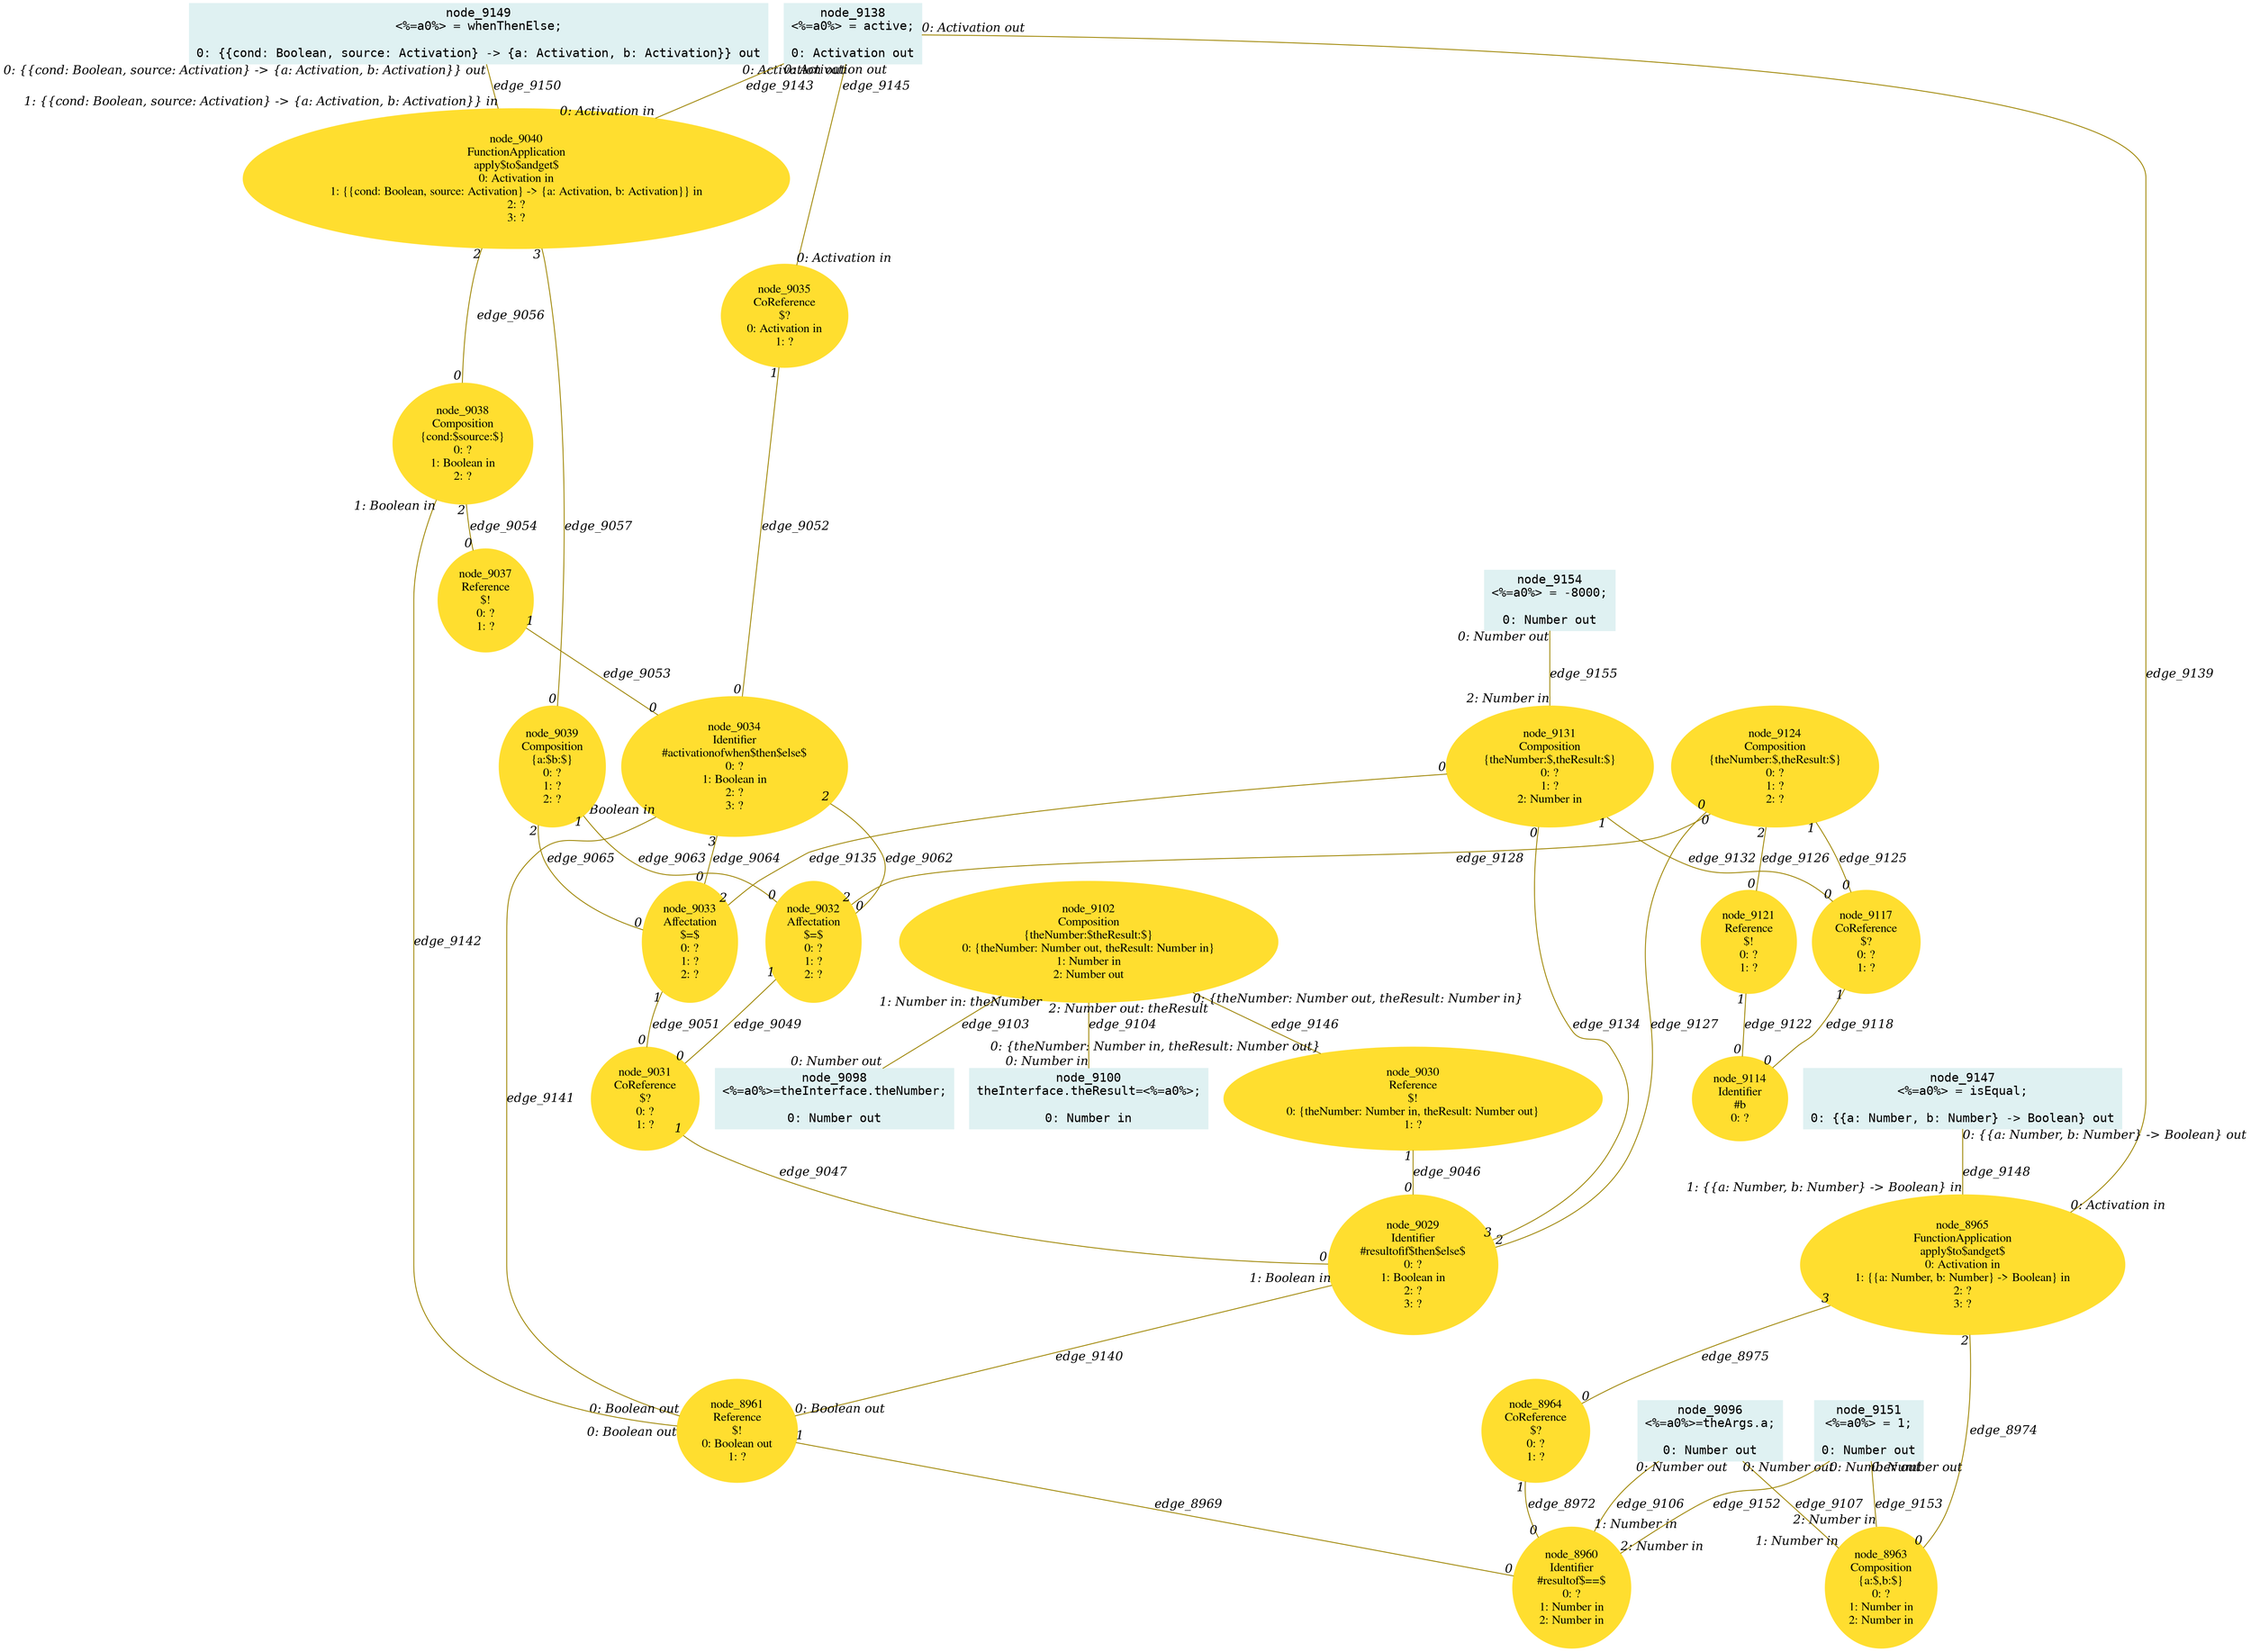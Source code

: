 digraph g{node_8960 [shape="ellipse", style="filled", color="#ffde2f", fontname="Times", label="node_8960
Identifier
#resultof$==$
0: ?
1: Number in
2: Number in" ]
node_8961 [shape="ellipse", style="filled", color="#ffde2f", fontname="Times", label="node_8961
Reference
$!
0: Boolean out
1: ?" ]
node_8963 [shape="ellipse", style="filled", color="#ffde2f", fontname="Times", label="node_8963
Composition
{a:$,b:$}
0: ?
1: Number in
2: Number in" ]
node_8964 [shape="ellipse", style="filled", color="#ffde2f", fontname="Times", label="node_8964
CoReference
$?
0: ?
1: ?" ]
node_8965 [shape="ellipse", style="filled", color="#ffde2f", fontname="Times", label="node_8965
FunctionApplication
apply$to$andget$
0: Activation in
1: {{a: Number, b: Number} -> Boolean} in
2: ?
3: ?" ]
node_9029 [shape="ellipse", style="filled", color="#ffde2f", fontname="Times", label="node_9029
Identifier
#resultofif$then$else$
0: ?
1: Boolean in
2: ?
3: ?" ]
node_9030 [shape="ellipse", style="filled", color="#ffde2f", fontname="Times", label="node_9030
Reference
$!
0: {theNumber: Number in, theResult: Number out}
1: ?" ]
node_9031 [shape="ellipse", style="filled", color="#ffde2f", fontname="Times", label="node_9031
CoReference
$?
0: ?
1: ?" ]
node_9032 [shape="ellipse", style="filled", color="#ffde2f", fontname="Times", label="node_9032
Affectation
$=$
0: ?
1: ?
2: ?" ]
node_9033 [shape="ellipse", style="filled", color="#ffde2f", fontname="Times", label="node_9033
Affectation
$=$
0: ?
1: ?
2: ?" ]
node_9034 [shape="ellipse", style="filled", color="#ffde2f", fontname="Times", label="node_9034
Identifier
#activationofwhen$then$else$
0: ?
1: Boolean in
2: ?
3: ?" ]
node_9035 [shape="ellipse", style="filled", color="#ffde2f", fontname="Times", label="node_9035
CoReference
$?
0: Activation in
1: ?" ]
node_9037 [shape="ellipse", style="filled", color="#ffde2f", fontname="Times", label="node_9037
Reference
$!
0: ?
1: ?" ]
node_9038 [shape="ellipse", style="filled", color="#ffde2f", fontname="Times", label="node_9038
Composition
{cond:$source:$}
0: ?
1: Boolean in
2: ?" ]
node_9039 [shape="ellipse", style="filled", color="#ffde2f", fontname="Times", label="node_9039
Composition
{a:$b:$}
0: ?
1: ?
2: ?" ]
node_9040 [shape="ellipse", style="filled", color="#ffde2f", fontname="Times", label="node_9040
FunctionApplication
apply$to$andget$
0: Activation in
1: {{cond: Boolean, source: Activation} -> {a: Activation, b: Activation}} in
2: ?
3: ?" ]
node_9096 [shape="box", style="filled", color="#dff1f2", fontname="Courier", label="node_9096
<%=a0%>=theArgs.a;

0: Number out" ]
node_9098 [shape="box", style="filled", color="#dff1f2", fontname="Courier", label="node_9098
<%=a0%>=theInterface.theNumber;

0: Number out" ]
node_9100 [shape="box", style="filled", color="#dff1f2", fontname="Courier", label="node_9100
theInterface.theResult=<%=a0%>;

0: Number in" ]
node_9102 [shape="ellipse", style="filled", color="#ffde2f", fontname="Times", label="node_9102
Composition
{theNumber:$theResult:$}
0: {theNumber: Number out, theResult: Number in}
1: Number in
2: Number out" ]
node_9114 [shape="ellipse", style="filled", color="#ffde2f", fontname="Times", label="node_9114
Identifier
#b
0: ?" ]
node_9117 [shape="ellipse", style="filled", color="#ffde2f", fontname="Times", label="node_9117
CoReference
$?
0: ?
1: ?" ]
node_9121 [shape="ellipse", style="filled", color="#ffde2f", fontname="Times", label="node_9121
Reference
$!
0: ?
1: ?" ]
node_9124 [shape="ellipse", style="filled", color="#ffde2f", fontname="Times", label="node_9124
Composition
{theNumber:$,theResult:$}
0: ?
1: ?
2: ?" ]
node_9131 [shape="ellipse", style="filled", color="#ffde2f", fontname="Times", label="node_9131
Composition
{theNumber:$,theResult:$}
0: ?
1: ?
2: Number in" ]
node_9138 [shape="box", style="filled", color="#dff1f2", fontname="Courier", label="node_9138
<%=a0%> = active;

0: Activation out" ]
node_9147 [shape="box", style="filled", color="#dff1f2", fontname="Courier", label="node_9147
<%=a0%> = isEqual;

0: {{a: Number, b: Number} -> Boolean} out" ]
node_9149 [shape="box", style="filled", color="#dff1f2", fontname="Courier", label="node_9149
<%=a0%> = whenThenElse;

0: {{cond: Boolean, source: Activation} -> {a: Activation, b: Activation}} out" ]
node_9151 [shape="box", style="filled", color="#dff1f2", fontname="Courier", label="node_9151
<%=a0%> = 1;

0: Number out" ]
node_9154 [shape="box", style="filled", color="#dff1f2", fontname="Courier", label="node_9154
<%=a0%> = -8000;

0: Number out" ]
node_8961 -> node_8960 [dir=none, arrowHead=none, fontname="Times-Italic", arrowsize=1, color="#9d8400", label="edge_8969",  headlabel="0", taillabel="1" ]
node_8964 -> node_8960 [dir=none, arrowHead=none, fontname="Times-Italic", arrowsize=1, color="#9d8400", label="edge_8972",  headlabel="0", taillabel="1" ]
node_8965 -> node_8963 [dir=none, arrowHead=none, fontname="Times-Italic", arrowsize=1, color="#9d8400", label="edge_8974",  headlabel="0", taillabel="2" ]
node_8965 -> node_8964 [dir=none, arrowHead=none, fontname="Times-Italic", arrowsize=1, color="#9d8400", label="edge_8975",  headlabel="0", taillabel="3" ]
node_9030 -> node_9029 [dir=none, arrowHead=none, fontname="Times-Italic", arrowsize=1, color="#9d8400", label="edge_9046",  headlabel="0", taillabel="1" ]
node_9031 -> node_9029 [dir=none, arrowHead=none, fontname="Times-Italic", arrowsize=1, color="#9d8400", label="edge_9047",  headlabel="0", taillabel="1" ]
node_9032 -> node_9031 [dir=none, arrowHead=none, fontname="Times-Italic", arrowsize=1, color="#9d8400", label="edge_9049",  headlabel="0", taillabel="1" ]
node_9033 -> node_9031 [dir=none, arrowHead=none, fontname="Times-Italic", arrowsize=1, color="#9d8400", label="edge_9051",  headlabel="0", taillabel="1" ]
node_9035 -> node_9034 [dir=none, arrowHead=none, fontname="Times-Italic", arrowsize=1, color="#9d8400", label="edge_9052",  headlabel="0", taillabel="1" ]
node_9037 -> node_9034 [dir=none, arrowHead=none, fontname="Times-Italic", arrowsize=1, color="#9d8400", label="edge_9053",  headlabel="0", taillabel="1" ]
node_9038 -> node_9037 [dir=none, arrowHead=none, fontname="Times-Italic", arrowsize=1, color="#9d8400", label="edge_9054",  headlabel="0", taillabel="2" ]
node_9040 -> node_9038 [dir=none, arrowHead=none, fontname="Times-Italic", arrowsize=1, color="#9d8400", label="edge_9056",  headlabel="0", taillabel="2" ]
node_9040 -> node_9039 [dir=none, arrowHead=none, fontname="Times-Italic", arrowsize=1, color="#9d8400", label="edge_9057",  headlabel="0", taillabel="3" ]
node_9034 -> node_9032 [dir=none, arrowHead=none, fontname="Times-Italic", arrowsize=1, color="#9d8400", label="edge_9062",  headlabel="0", taillabel="2" ]
node_9039 -> node_9032 [dir=none, arrowHead=none, fontname="Times-Italic", arrowsize=1, color="#9d8400", label="edge_9063",  headlabel="0", taillabel="1" ]
node_9034 -> node_9033 [dir=none, arrowHead=none, fontname="Times-Italic", arrowsize=1, color="#9d8400", label="edge_9064",  headlabel="0", taillabel="3" ]
node_9039 -> node_9033 [dir=none, arrowHead=none, fontname="Times-Italic", arrowsize=1, color="#9d8400", label="edge_9065",  headlabel="0", taillabel="2" ]
node_9102 -> node_9098 [dir=none, arrowHead=none, fontname="Times-Italic", arrowsize=1, color="#9d8400", label="edge_9103",  headlabel="0: Number out", taillabel="1: Number in: theNumber" ]
node_9102 -> node_9100 [dir=none, arrowHead=none, fontname="Times-Italic", arrowsize=1, color="#9d8400", label="edge_9104",  headlabel="0: Number in", taillabel="2: Number out: theResult" ]
node_9096 -> node_8960 [dir=none, arrowHead=none, fontname="Times-Italic", arrowsize=1, color="#9d8400", label="edge_9106",  headlabel="1: Number in", taillabel="0: Number out" ]
node_9096 -> node_8963 [dir=none, arrowHead=none, fontname="Times-Italic", arrowsize=1, color="#9d8400", label="edge_9107",  headlabel="1: Number in", taillabel="0: Number out" ]
node_9117 -> node_9114 [dir=none, arrowHead=none, fontname="Times-Italic", arrowsize=1, color="#9d8400", label="edge_9118",  headlabel="0", taillabel="1" ]
node_9121 -> node_9114 [dir=none, arrowHead=none, fontname="Times-Italic", arrowsize=1, color="#9d8400", label="edge_9122",  headlabel="0", taillabel="1" ]
node_9124 -> node_9117 [dir=none, arrowHead=none, fontname="Times-Italic", arrowsize=1, color="#9d8400", label="edge_9125",  headlabel="0", taillabel="1" ]
node_9124 -> node_9121 [dir=none, arrowHead=none, fontname="Times-Italic", arrowsize=1, color="#9d8400", label="edge_9126",  headlabel="0", taillabel="2" ]
node_9124 -> node_9029 [dir=none, arrowHead=none, fontname="Times-Italic", arrowsize=1, color="#9d8400", label="edge_9127",  headlabel="2", taillabel="0" ]
node_9124 -> node_9032 [dir=none, arrowHead=none, fontname="Times-Italic", arrowsize=1, color="#9d8400", label="edge_9128",  headlabel="2", taillabel="0" ]
node_9131 -> node_9117 [dir=none, arrowHead=none, fontname="Times-Italic", arrowsize=1, color="#9d8400", label="edge_9132",  headlabel="0", taillabel="1" ]
node_9131 -> node_9029 [dir=none, arrowHead=none, fontname="Times-Italic", arrowsize=1, color="#9d8400", label="edge_9134",  headlabel="3", taillabel="0" ]
node_9131 -> node_9033 [dir=none, arrowHead=none, fontname="Times-Italic", arrowsize=1, color="#9d8400", label="edge_9135",  headlabel="2", taillabel="0" ]
node_9138 -> node_8965 [dir=none, arrowHead=none, fontname="Times-Italic", arrowsize=1, color="#9d8400", label="edge_9139",  headlabel="0: Activation in", taillabel="0: Activation out" ]
node_9029 -> node_8961 [dir=none, arrowHead=none, fontname="Times-Italic", arrowsize=1, color="#9d8400", label="edge_9140",  headlabel="0: Boolean out", taillabel="1: Boolean in" ]
node_9034 -> node_8961 [dir=none, arrowHead=none, fontname="Times-Italic", arrowsize=1, color="#9d8400", label="edge_9141",  headlabel="0: Boolean out", taillabel="1: Boolean in" ]
node_9038 -> node_8961 [dir=none, arrowHead=none, fontname="Times-Italic", arrowsize=1, color="#9d8400", label="edge_9142",  headlabel="0: Boolean out", taillabel="1: Boolean in" ]
node_9138 -> node_9040 [dir=none, arrowHead=none, fontname="Times-Italic", arrowsize=1, color="#9d8400", label="edge_9143",  headlabel="0: Activation in", taillabel="0: Activation out" ]
node_9138 -> node_9035 [dir=none, arrowHead=none, fontname="Times-Italic", arrowsize=1, color="#9d8400", label="edge_9145",  headlabel="0: Activation in", taillabel="0: Activation out" ]
node_9102 -> node_9030 [dir=none, arrowHead=none, fontname="Times-Italic", arrowsize=1, color="#9d8400", label="edge_9146",  headlabel="0: {theNumber: Number in, theResult: Number out}", taillabel="0: {theNumber: Number out, theResult: Number in}" ]
node_9147 -> node_8965 [dir=none, arrowHead=none, fontname="Times-Italic", arrowsize=1, color="#9d8400", label="edge_9148",  headlabel="1: {{a: Number, b: Number} -> Boolean} in", taillabel="0: {{a: Number, b: Number} -> Boolean} out" ]
node_9149 -> node_9040 [dir=none, arrowHead=none, fontname="Times-Italic", arrowsize=1, color="#9d8400", label="edge_9150",  headlabel="1: {{cond: Boolean, source: Activation} -> {a: Activation, b: Activation}} in", taillabel="0: {{cond: Boolean, source: Activation} -> {a: Activation, b: Activation}} out" ]
node_9151 -> node_8960 [dir=none, arrowHead=none, fontname="Times-Italic", arrowsize=1, color="#9d8400", label="edge_9152",  headlabel="2: Number in", taillabel="0: Number out" ]
node_9151 -> node_8963 [dir=none, arrowHead=none, fontname="Times-Italic", arrowsize=1, color="#9d8400", label="edge_9153",  headlabel="2: Number in", taillabel="0: Number out" ]
node_9154 -> node_9131 [dir=none, arrowHead=none, fontname="Times-Italic", arrowsize=1, color="#9d8400", label="edge_9155",  headlabel="2: Number in", taillabel="0: Number out" ]
}